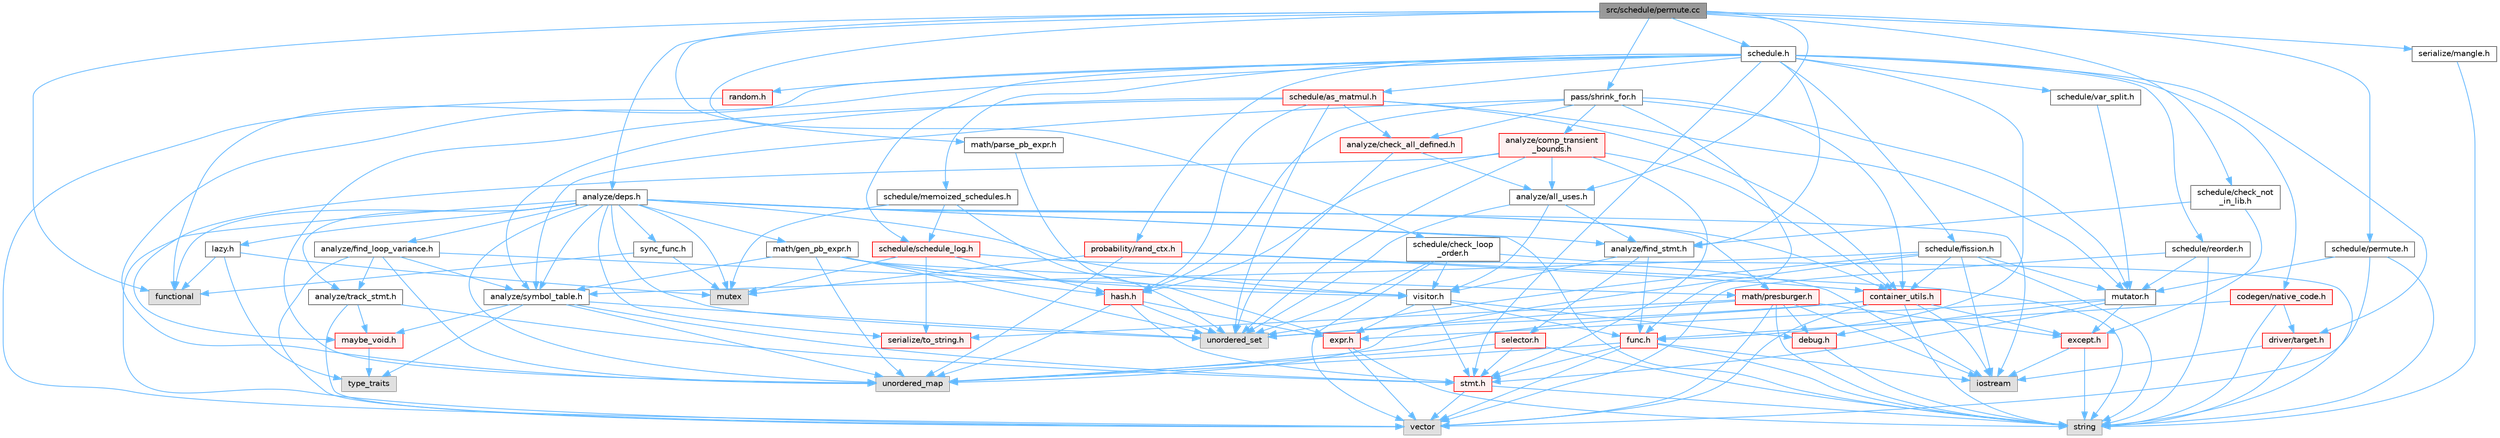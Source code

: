 digraph "src/schedule/permute.cc"
{
 // LATEX_PDF_SIZE
  bgcolor="transparent";
  edge [fontname=Helvetica,fontsize=10,labelfontname=Helvetica,labelfontsize=10];
  node [fontname=Helvetica,fontsize=10,shape=box,height=0.2,width=0.4];
  Node1 [label="src/schedule/permute.cc",height=0.2,width=0.4,color="gray40", fillcolor="grey60", style="filled", fontcolor="black",tooltip=" "];
  Node1 -> Node2 [color="steelblue1",style="solid"];
  Node2 [label="functional",height=0.2,width=0.4,color="grey60", fillcolor="#E0E0E0", style="filled",tooltip=" "];
  Node1 -> Node3 [color="steelblue1",style="solid"];
  Node3 [label="analyze/all_uses.h",height=0.2,width=0.4,color="grey40", fillcolor="white", style="filled",URL="$all__uses_8h.html",tooltip=" "];
  Node3 -> Node4 [color="steelblue1",style="solid"];
  Node4 [label="unordered_set",height=0.2,width=0.4,color="grey60", fillcolor="#E0E0E0", style="filled",tooltip=" "];
  Node3 -> Node5 [color="steelblue1",style="solid"];
  Node5 [label="analyze/find_stmt.h",height=0.2,width=0.4,color="grey40", fillcolor="white", style="filled",URL="$find__stmt_8h.html",tooltip=" "];
  Node5 -> Node6 [color="steelblue1",style="solid"];
  Node6 [label="func.h",height=0.2,width=0.4,color="red", fillcolor="#FFF0F0", style="filled",URL="$func_8h.html",tooltip=" "];
  Node6 -> Node7 [color="steelblue1",style="solid"];
  Node7 [label="iostream",height=0.2,width=0.4,color="grey60", fillcolor="#E0E0E0", style="filled",tooltip=" "];
  Node6 -> Node8 [color="steelblue1",style="solid"];
  Node8 [label="string",height=0.2,width=0.4,color="grey60", fillcolor="#E0E0E0", style="filled",tooltip=" "];
  Node6 -> Node9 [color="steelblue1",style="solid"];
  Node9 [label="unordered_map",height=0.2,width=0.4,color="grey60", fillcolor="#E0E0E0", style="filled",tooltip=" "];
  Node6 -> Node11 [color="steelblue1",style="solid"];
  Node11 [label="vector",height=0.2,width=0.4,color="grey60", fillcolor="#E0E0E0", style="filled",tooltip=" "];
  Node6 -> Node49 [color="steelblue1",style="solid"];
  Node49 [label="stmt.h",height=0.2,width=0.4,color="red", fillcolor="#FFF0F0", style="filled",URL="$stmt_8h.html",tooltip=" "];
  Node49 -> Node8 [color="steelblue1",style="solid"];
  Node49 -> Node11 [color="steelblue1",style="solid"];
  Node5 -> Node55 [color="steelblue1",style="solid"];
  Node55 [label="selector.h",height=0.2,width=0.4,color="red", fillcolor="#FFF0F0", style="filled",URL="$selector_8h.html",tooltip=" "];
  Node55 -> Node8 [color="steelblue1",style="solid"];
  Node55 -> Node9 [color="steelblue1",style="solid"];
  Node55 -> Node49 [color="steelblue1",style="solid"];
  Node5 -> Node56 [color="steelblue1",style="solid"];
  Node56 [label="visitor.h",height=0.2,width=0.4,color="grey40", fillcolor="white", style="filled",URL="$visitor_8h.html",tooltip=" "];
  Node56 -> Node57 [color="steelblue1",style="solid"];
  Node57 [label="debug.h",height=0.2,width=0.4,color="red", fillcolor="#FFF0F0", style="filled",URL="$debug_8h.html",tooltip=" "];
  Node57 -> Node8 [color="steelblue1",style="solid"];
  Node56 -> Node42 [color="steelblue1",style="solid"];
  Node42 [label="expr.h",height=0.2,width=0.4,color="red", fillcolor="#FFF0F0", style="filled",URL="$expr_8h.html",tooltip=" "];
  Node42 -> Node8 [color="steelblue1",style="solid"];
  Node42 -> Node11 [color="steelblue1",style="solid"];
  Node56 -> Node6 [color="steelblue1",style="solid"];
  Node56 -> Node49 [color="steelblue1",style="solid"];
  Node3 -> Node56 [color="steelblue1",style="solid"];
  Node1 -> Node61 [color="steelblue1",style="solid"];
  Node61 [label="analyze/deps.h",height=0.2,width=0.4,color="grey40", fillcolor="white", style="filled",URL="$deps_8h.html",tooltip=" "];
  Node61 -> Node2 [color="steelblue1",style="solid"];
  Node61 -> Node7 [color="steelblue1",style="solid"];
  Node61 -> Node59 [color="steelblue1",style="solid"];
  Node59 [label="mutex",height=0.2,width=0.4,color="grey60", fillcolor="#E0E0E0", style="filled",tooltip=" "];
  Node61 -> Node8 [color="steelblue1",style="solid"];
  Node61 -> Node9 [color="steelblue1",style="solid"];
  Node61 -> Node4 [color="steelblue1",style="solid"];
  Node61 -> Node11 [color="steelblue1",style="solid"];
  Node61 -> Node62 [color="steelblue1",style="solid"];
  Node62 [label="analyze/find_loop_variance.h",height=0.2,width=0.4,color="grey40", fillcolor="white", style="filled",URL="$find__loop__variance_8h.html",tooltip=" "];
  Node62 -> Node9 [color="steelblue1",style="solid"];
  Node62 -> Node11 [color="steelblue1",style="solid"];
  Node62 -> Node63 [color="steelblue1",style="solid"];
  Node63 [label="analyze/symbol_table.h",height=0.2,width=0.4,color="grey40", fillcolor="white", style="filled",URL="$symbol__table_8h.html",tooltip=" "];
  Node63 -> Node22 [color="steelblue1",style="solid"];
  Node22 [label="type_traits",height=0.2,width=0.4,color="grey60", fillcolor="#E0E0E0", style="filled",tooltip=" "];
  Node63 -> Node9 [color="steelblue1",style="solid"];
  Node63 -> Node4 [color="steelblue1",style="solid"];
  Node63 -> Node64 [color="steelblue1",style="solid"];
  Node64 [label="maybe_void.h",height=0.2,width=0.4,color="red", fillcolor="#FFF0F0", style="filled",URL="$maybe__void_8h.html",tooltip=" "];
  Node64 -> Node22 [color="steelblue1",style="solid"];
  Node63 -> Node49 [color="steelblue1",style="solid"];
  Node62 -> Node65 [color="steelblue1",style="solid"];
  Node65 [label="analyze/track_stmt.h",height=0.2,width=0.4,color="grey40", fillcolor="white", style="filled",URL="$track__stmt_8h.html",tooltip=" "];
  Node65 -> Node11 [color="steelblue1",style="solid"];
  Node65 -> Node64 [color="steelblue1",style="solid"];
  Node65 -> Node49 [color="steelblue1",style="solid"];
  Node62 -> Node56 [color="steelblue1",style="solid"];
  Node61 -> Node5 [color="steelblue1",style="solid"];
  Node61 -> Node63 [color="steelblue1",style="solid"];
  Node61 -> Node65 [color="steelblue1",style="solid"];
  Node61 -> Node33 [color="steelblue1",style="solid"];
  Node33 [label="container_utils.h",height=0.2,width=0.4,color="red", fillcolor="#FFF0F0", style="filled",URL="$container__utils_8h.html",tooltip=" "];
  Node33 -> Node7 [color="steelblue1",style="solid"];
  Node33 -> Node8 [color="steelblue1",style="solid"];
  Node33 -> Node9 [color="steelblue1",style="solid"];
  Node33 -> Node4 [color="steelblue1",style="solid"];
  Node33 -> Node11 [color="steelblue1",style="solid"];
  Node33 -> Node26 [color="steelblue1",style="solid"];
  Node26 [label="except.h",height=0.2,width=0.4,color="red", fillcolor="#FFF0F0", style="filled",URL="$except_8h.html",tooltip=" "];
  Node26 -> Node7 [color="steelblue1",style="solid"];
  Node26 -> Node8 [color="steelblue1",style="solid"];
  Node61 -> Node66 [color="steelblue1",style="solid"];
  Node66 [label="lazy.h",height=0.2,width=0.4,color="grey40", fillcolor="white", style="filled",URL="$lazy_8h.html",tooltip=" "];
  Node66 -> Node2 [color="steelblue1",style="solid"];
  Node66 -> Node59 [color="steelblue1",style="solid"];
  Node66 -> Node22 [color="steelblue1",style="solid"];
  Node61 -> Node67 [color="steelblue1",style="solid"];
  Node67 [label="math/gen_pb_expr.h",height=0.2,width=0.4,color="grey40", fillcolor="white", style="filled",URL="$gen__pb__expr_8h.html",tooltip=" "];
  Node67 -> Node9 [color="steelblue1",style="solid"];
  Node67 -> Node4 [color="steelblue1",style="solid"];
  Node67 -> Node63 [color="steelblue1",style="solid"];
  Node67 -> Node68 [color="steelblue1",style="solid"];
  Node68 [label="hash.h",height=0.2,width=0.4,color="red", fillcolor="#FFF0F0", style="filled",URL="$hash_8h.html",tooltip=" "];
  Node68 -> Node9 [color="steelblue1",style="solid"];
  Node68 -> Node4 [color="steelblue1",style="solid"];
  Node68 -> Node42 [color="steelblue1",style="solid"];
  Node68 -> Node49 [color="steelblue1",style="solid"];
  Node67 -> Node69 [color="steelblue1",style="solid"];
  Node69 [label="math/presburger.h",height=0.2,width=0.4,color="red", fillcolor="#FFF0F0", style="filled",URL="$presburger_8h.html",tooltip=" "];
  Node69 -> Node7 [color="steelblue1",style="solid"];
  Node69 -> Node8 [color="steelblue1",style="solid"];
  Node69 -> Node4 [color="steelblue1",style="solid"];
  Node69 -> Node11 [color="steelblue1",style="solid"];
  Node69 -> Node57 [color="steelblue1",style="solid"];
  Node69 -> Node26 [color="steelblue1",style="solid"];
  Node69 -> Node28 [color="steelblue1",style="solid"];
  Node28 [label="serialize/to_string.h",height=0.2,width=0.4,color="red", fillcolor="#FFF0F0", style="filled",URL="$to__string_8h.html",tooltip=" "];
  Node67 -> Node56 [color="steelblue1",style="solid"];
  Node61 -> Node69 [color="steelblue1",style="solid"];
  Node61 -> Node28 [color="steelblue1",style="solid"];
  Node61 -> Node82 [color="steelblue1",style="solid"];
  Node82 [label="sync_func.h",height=0.2,width=0.4,color="grey40", fillcolor="white", style="filled",URL="$sync__func_8h.html",tooltip=" "];
  Node82 -> Node2 [color="steelblue1",style="solid"];
  Node82 -> Node59 [color="steelblue1",style="solid"];
  Node61 -> Node56 [color="steelblue1",style="solid"];
  Node1 -> Node83 [color="steelblue1",style="solid"];
  Node83 [label="math/parse_pb_expr.h",height=0.2,width=0.4,color="grey40", fillcolor="white", style="filled",URL="$parse__pb__expr_8h.html",tooltip=" "];
  Node83 -> Node42 [color="steelblue1",style="solid"];
  Node1 -> Node84 [color="steelblue1",style="solid"];
  Node84 [label="pass/shrink_for.h",height=0.2,width=0.4,color="grey40", fillcolor="white", style="filled",URL="$shrink__for_8h.html",tooltip=" "];
  Node84 -> Node85 [color="steelblue1",style="solid"];
  Node85 [label="analyze/check_all_defined.h",height=0.2,width=0.4,color="red", fillcolor="#FFF0F0", style="filled",URL="$check__all__defined_8h.html",tooltip=" "];
  Node85 -> Node4 [color="steelblue1",style="solid"];
  Node85 -> Node3 [color="steelblue1",style="solid"];
  Node84 -> Node86 [color="steelblue1",style="solid"];
  Node86 [label="analyze/comp_transient\l_bounds.h",height=0.2,width=0.4,color="red", fillcolor="#FFF0F0", style="filled",URL="$comp__transient__bounds_8h.html",tooltip=" "];
  Node86 -> Node4 [color="steelblue1",style="solid"];
  Node86 -> Node3 [color="steelblue1",style="solid"];
  Node86 -> Node33 [color="steelblue1",style="solid"];
  Node86 -> Node68 [color="steelblue1",style="solid"];
  Node86 -> Node64 [color="steelblue1",style="solid"];
  Node86 -> Node49 [color="steelblue1",style="solid"];
  Node84 -> Node63 [color="steelblue1",style="solid"];
  Node84 -> Node33 [color="steelblue1",style="solid"];
  Node84 -> Node6 [color="steelblue1",style="solid"];
  Node84 -> Node68 [color="steelblue1",style="solid"];
  Node84 -> Node94 [color="steelblue1",style="solid"];
  Node94 [label="mutator.h",height=0.2,width=0.4,color="grey40", fillcolor="white", style="filled",URL="$mutator_8h.html",tooltip=" "];
  Node94 -> Node57 [color="steelblue1",style="solid"];
  Node94 -> Node26 [color="steelblue1",style="solid"];
  Node94 -> Node42 [color="steelblue1",style="solid"];
  Node94 -> Node49 [color="steelblue1",style="solid"];
  Node1 -> Node95 [color="steelblue1",style="solid"];
  Node95 [label="schedule.h",height=0.2,width=0.4,color="grey40", fillcolor="white", style="filled",URL="$schedule_8h.html",tooltip=" "];
  Node95 -> Node2 [color="steelblue1",style="solid"];
  Node95 -> Node9 [color="steelblue1",style="solid"];
  Node95 -> Node5 [color="steelblue1",style="solid"];
  Node95 -> Node96 [color="steelblue1",style="solid"];
  Node96 [label="codegen/native_code.h",height=0.2,width=0.4,color="red", fillcolor="#FFF0F0", style="filled",URL="$native__code_8h.html",tooltip=" "];
  Node96 -> Node8 [color="steelblue1",style="solid"];
  Node96 -> Node47 [color="steelblue1",style="solid"];
  Node47 [label="driver/target.h",height=0.2,width=0.4,color="red", fillcolor="#FFF0F0", style="filled",URL="$target_8h.html",tooltip=" "];
  Node47 -> Node7 [color="steelblue1",style="solid"];
  Node47 -> Node8 [color="steelblue1",style="solid"];
  Node96 -> Node6 [color="steelblue1",style="solid"];
  Node95 -> Node47 [color="steelblue1",style="solid"];
  Node95 -> Node6 [color="steelblue1",style="solid"];
  Node95 -> Node97 [color="steelblue1",style="solid"];
  Node97 [label="probability/rand_ctx.h",height=0.2,width=0.4,color="red", fillcolor="#FFF0F0", style="filled",URL="$rand__ctx_8h.html",tooltip=" "];
  Node97 -> Node59 [color="steelblue1",style="solid"];
  Node97 -> Node8 [color="steelblue1",style="solid"];
  Node97 -> Node9 [color="steelblue1",style="solid"];
  Node97 -> Node33 [color="steelblue1",style="solid"];
  Node95 -> Node106 [color="steelblue1",style="solid"];
  Node106 [label="random.h",height=0.2,width=0.4,color="red", fillcolor="#FFF0F0", style="filled",URL="$random_8h.html",tooltip=" "];
  Node106 -> Node11 [color="steelblue1",style="solid"];
  Node95 -> Node107 [color="steelblue1",style="solid"];
  Node107 [label="schedule/as_matmul.h",height=0.2,width=0.4,color="red", fillcolor="#FFF0F0", style="filled",URL="$as__matmul_8h.html",tooltip=" "];
  Node107 -> Node9 [color="steelblue1",style="solid"];
  Node107 -> Node4 [color="steelblue1",style="solid"];
  Node107 -> Node85 [color="steelblue1",style="solid"];
  Node107 -> Node63 [color="steelblue1",style="solid"];
  Node107 -> Node33 [color="steelblue1",style="solid"];
  Node107 -> Node68 [color="steelblue1",style="solid"];
  Node107 -> Node94 [color="steelblue1",style="solid"];
  Node95 -> Node108 [color="steelblue1",style="solid"];
  Node108 [label="schedule/fission.h",height=0.2,width=0.4,color="grey40", fillcolor="white", style="filled",URL="$fission_8h.html",tooltip=" "];
  Node108 -> Node7 [color="steelblue1",style="solid"];
  Node108 -> Node8 [color="steelblue1",style="solid"];
  Node108 -> Node9 [color="steelblue1",style="solid"];
  Node108 -> Node4 [color="steelblue1",style="solid"];
  Node108 -> Node63 [color="steelblue1",style="solid"];
  Node108 -> Node33 [color="steelblue1",style="solid"];
  Node108 -> Node94 [color="steelblue1",style="solid"];
  Node95 -> Node109 [color="steelblue1",style="solid"];
  Node109 [label="schedule/memoized_schedules.h",height=0.2,width=0.4,color="grey40", fillcolor="white", style="filled",URL="$memoized__schedules_8h.html",tooltip=" "];
  Node109 -> Node59 [color="steelblue1",style="solid"];
  Node109 -> Node4 [color="steelblue1",style="solid"];
  Node109 -> Node110 [color="steelblue1",style="solid"];
  Node110 [label="schedule/schedule_log.h",height=0.2,width=0.4,color="red", fillcolor="#FFF0F0", style="filled",URL="$schedule__log_8h.html",tooltip=" "];
  Node110 -> Node7 [color="steelblue1",style="solid"];
  Node110 -> Node59 [color="steelblue1",style="solid"];
  Node110 -> Node68 [color="steelblue1",style="solid"];
  Node110 -> Node28 [color="steelblue1",style="solid"];
  Node95 -> Node112 [color="steelblue1",style="solid"];
  Node112 [label="schedule/reorder.h",height=0.2,width=0.4,color="grey40", fillcolor="white", style="filled",URL="$reorder_8h.html",tooltip=" "];
  Node112 -> Node8 [color="steelblue1",style="solid"];
  Node112 -> Node11 [color="steelblue1",style="solid"];
  Node112 -> Node94 [color="steelblue1",style="solid"];
  Node95 -> Node110 [color="steelblue1",style="solid"];
  Node95 -> Node113 [color="steelblue1",style="solid"];
  Node113 [label="schedule/var_split.h",height=0.2,width=0.4,color="grey40", fillcolor="white", style="filled",URL="$var__split_8h.html",tooltip=" "];
  Node113 -> Node94 [color="steelblue1",style="solid"];
  Node95 -> Node49 [color="steelblue1",style="solid"];
  Node1 -> Node114 [color="steelblue1",style="solid"];
  Node114 [label="schedule/check_loop\l_order.h",height=0.2,width=0.4,color="grey40", fillcolor="white", style="filled",URL="$check__loop__order_8h.html",tooltip=" "];
  Node114 -> Node8 [color="steelblue1",style="solid"];
  Node114 -> Node4 [color="steelblue1",style="solid"];
  Node114 -> Node11 [color="steelblue1",style="solid"];
  Node114 -> Node56 [color="steelblue1",style="solid"];
  Node1 -> Node115 [color="steelblue1",style="solid"];
  Node115 [label="schedule/check_not\l_in_lib.h",height=0.2,width=0.4,color="grey40", fillcolor="white", style="filled",URL="$check__not__in__lib_8h.html",tooltip=" "];
  Node115 -> Node5 [color="steelblue1",style="solid"];
  Node115 -> Node26 [color="steelblue1",style="solid"];
  Node1 -> Node116 [color="steelblue1",style="solid"];
  Node116 [label="schedule/permute.h",height=0.2,width=0.4,color="grey40", fillcolor="white", style="filled",URL="$permute_8h.html",tooltip=" "];
  Node116 -> Node8 [color="steelblue1",style="solid"];
  Node116 -> Node11 [color="steelblue1",style="solid"];
  Node116 -> Node94 [color="steelblue1",style="solid"];
  Node1 -> Node117 [color="steelblue1",style="solid"];
  Node117 [label="serialize/mangle.h",height=0.2,width=0.4,color="grey40", fillcolor="white", style="filled",URL="$mangle_8h.html",tooltip=" "];
  Node117 -> Node8 [color="steelblue1",style="solid"];
}

